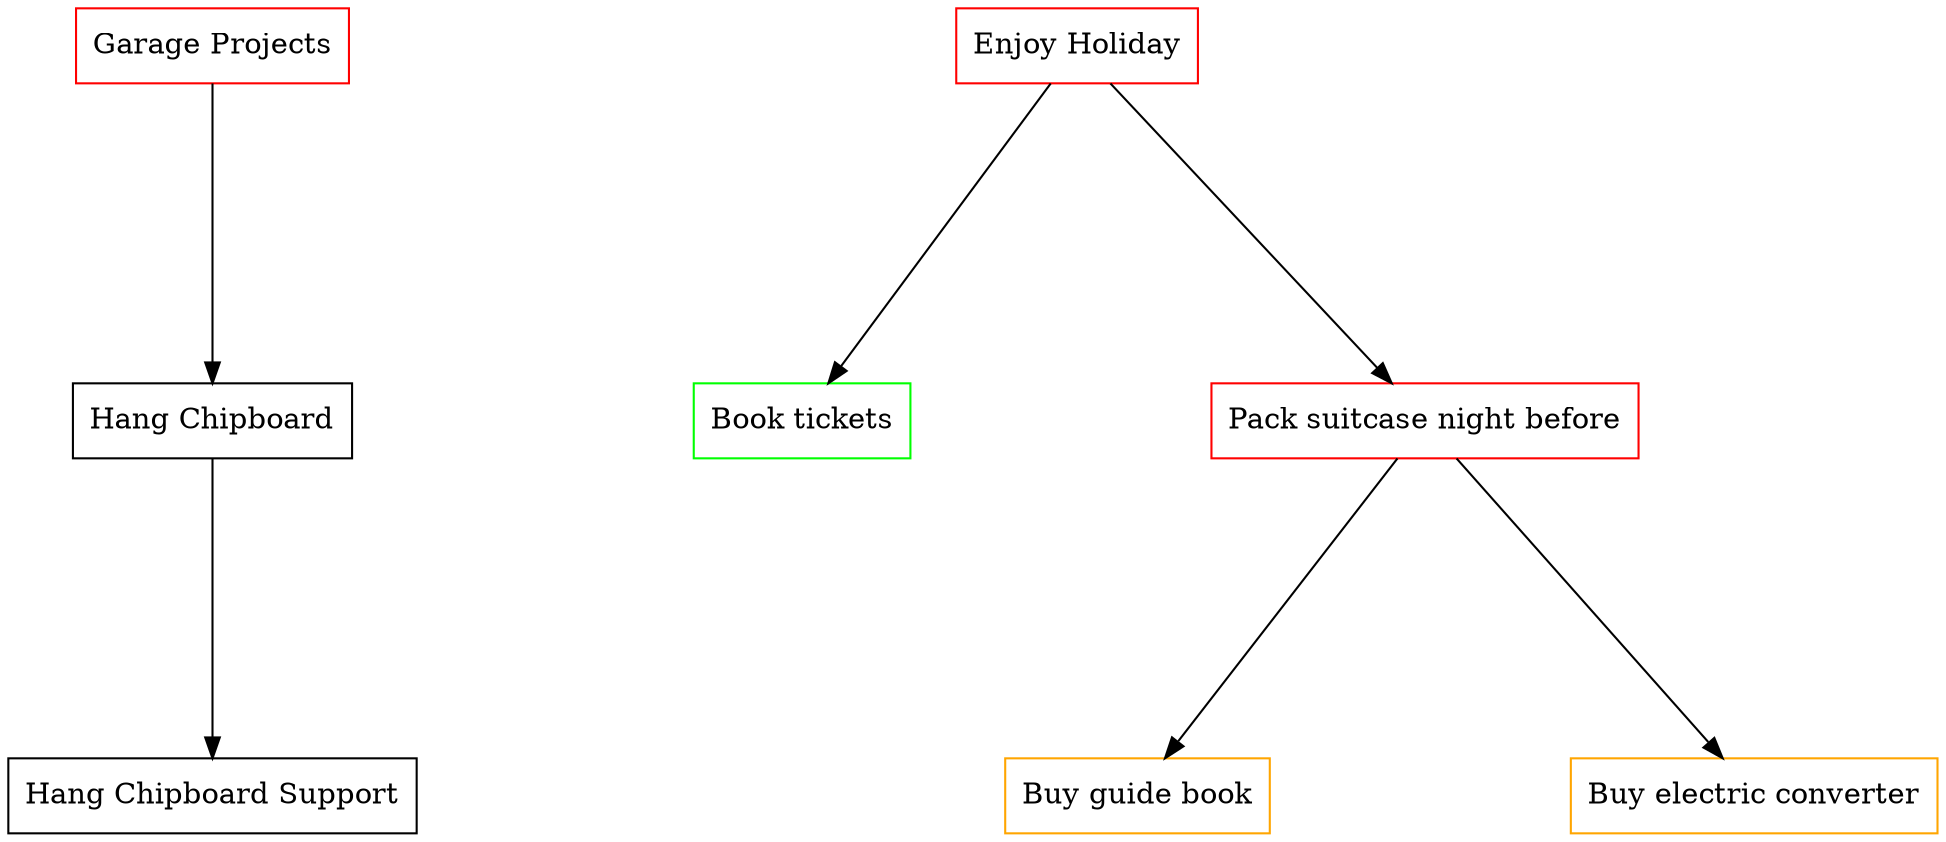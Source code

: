 digraph G { 
  ranksep=2.0 
    nodesep=2.0 
    overlap="false" 

    node [color="black", shape="rectangle"] 

    "G" [label="Garage Projects",color="red"] 
    "HCB" [label="Hang Chipboard",color="black"] 
    "HCBS" [label="Hang Chipboard Support",color="black"] 

    "EH" [label="Enjoy Holiday",color="red"] 
    "BT" [label="Book tickets",color="green"] 
    "PSNB" [label="Pack suitcase night before",color="red"] 
    "BGB" [label="Buy guide book",color="orange"] 
    "BEC" [label="Buy electric converter",color="orange"] 

    "G" -> "HCB"
    "HCB" -> "HCBS"

    "EH" -> "BT" 
    "EH" -> "PSNB" 
    "PSNB" -> "BGB" 
    "PSNB" -> "BEC" 
}
